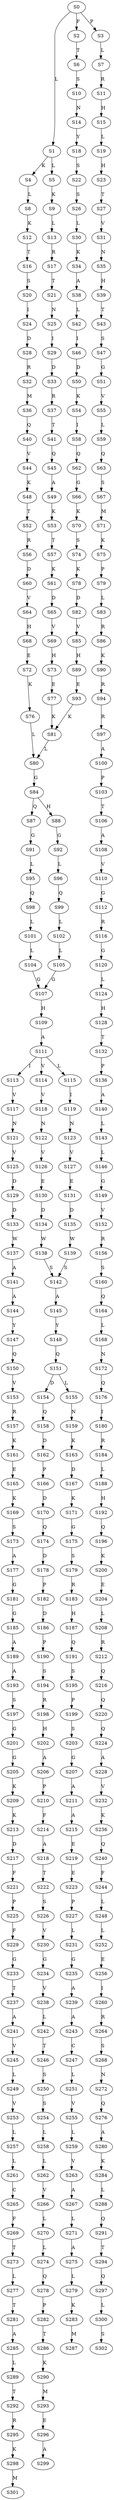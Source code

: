 strict digraph  {
	S0 -> S1 [ label = L ];
	S0 -> S2 [ label = F ];
	S0 -> S3 [ label = P ];
	S1 -> S4 [ label = K ];
	S1 -> S5 [ label = L ];
	S2 -> S6 [ label = T ];
	S3 -> S7 [ label = L ];
	S4 -> S8 [ label = L ];
	S5 -> S9 [ label = K ];
	S6 -> S10 [ label = S ];
	S7 -> S11 [ label = R ];
	S8 -> S12 [ label = K ];
	S9 -> S13 [ label = L ];
	S10 -> S14 [ label = N ];
	S11 -> S15 [ label = H ];
	S12 -> S16 [ label = T ];
	S13 -> S17 [ label = R ];
	S14 -> S18 [ label = Y ];
	S15 -> S19 [ label = L ];
	S16 -> S20 [ label = S ];
	S17 -> S21 [ label = T ];
	S18 -> S22 [ label = S ];
	S19 -> S23 [ label = H ];
	S20 -> S24 [ label = I ];
	S21 -> S25 [ label = N ];
	S22 -> S26 [ label = S ];
	S23 -> S27 [ label = T ];
	S24 -> S28 [ label = D ];
	S25 -> S29 [ label = I ];
	S26 -> S30 [ label = L ];
	S27 -> S31 [ label = V ];
	S28 -> S32 [ label = R ];
	S29 -> S33 [ label = D ];
	S30 -> S34 [ label = K ];
	S31 -> S35 [ label = N ];
	S32 -> S36 [ label = M ];
	S33 -> S37 [ label = R ];
	S34 -> S38 [ label = A ];
	S35 -> S39 [ label = H ];
	S36 -> S40 [ label = Q ];
	S37 -> S41 [ label = T ];
	S38 -> S42 [ label = L ];
	S39 -> S43 [ label = T ];
	S40 -> S44 [ label = V ];
	S41 -> S45 [ label = Q ];
	S42 -> S46 [ label = I ];
	S43 -> S47 [ label = S ];
	S44 -> S48 [ label = K ];
	S45 -> S49 [ label = A ];
	S46 -> S50 [ label = D ];
	S47 -> S51 [ label = G ];
	S48 -> S52 [ label = T ];
	S49 -> S53 [ label = K ];
	S50 -> S54 [ label = K ];
	S51 -> S55 [ label = V ];
	S52 -> S56 [ label = R ];
	S53 -> S57 [ label = T ];
	S54 -> S58 [ label = I ];
	S55 -> S59 [ label = L ];
	S56 -> S60 [ label = D ];
	S57 -> S61 [ label = K ];
	S58 -> S62 [ label = Q ];
	S59 -> S63 [ label = Q ];
	S60 -> S64 [ label = V ];
	S61 -> S65 [ label = D ];
	S62 -> S66 [ label = G ];
	S63 -> S67 [ label = S ];
	S64 -> S68 [ label = H ];
	S65 -> S69 [ label = V ];
	S66 -> S70 [ label = K ];
	S67 -> S71 [ label = M ];
	S68 -> S72 [ label = E ];
	S69 -> S73 [ label = H ];
	S70 -> S74 [ label = S ];
	S71 -> S75 [ label = K ];
	S72 -> S76 [ label = K ];
	S73 -> S77 [ label = E ];
	S74 -> S78 [ label = K ];
	S75 -> S79 [ label = P ];
	S76 -> S80 [ label = L ];
	S77 -> S81 [ label = K ];
	S78 -> S82 [ label = D ];
	S79 -> S83 [ label = L ];
	S80 -> S84 [ label = G ];
	S81 -> S80 [ label = L ];
	S82 -> S85 [ label = V ];
	S83 -> S86 [ label = R ];
	S84 -> S87 [ label = Q ];
	S84 -> S88 [ label = H ];
	S85 -> S89 [ label = H ];
	S86 -> S90 [ label = K ];
	S87 -> S91 [ label = G ];
	S88 -> S92 [ label = G ];
	S89 -> S93 [ label = E ];
	S90 -> S94 [ label = R ];
	S91 -> S95 [ label = L ];
	S92 -> S96 [ label = L ];
	S93 -> S81 [ label = K ];
	S94 -> S97 [ label = R ];
	S95 -> S98 [ label = Q ];
	S96 -> S99 [ label = Q ];
	S97 -> S100 [ label = A ];
	S98 -> S101 [ label = L ];
	S99 -> S102 [ label = L ];
	S100 -> S103 [ label = P ];
	S101 -> S104 [ label = L ];
	S102 -> S105 [ label = L ];
	S103 -> S106 [ label = T ];
	S104 -> S107 [ label = G ];
	S105 -> S107 [ label = G ];
	S106 -> S108 [ label = A ];
	S107 -> S109 [ label = H ];
	S108 -> S110 [ label = V ];
	S109 -> S111 [ label = A ];
	S110 -> S112 [ label = G ];
	S111 -> S113 [ label = I ];
	S111 -> S114 [ label = V ];
	S111 -> S115 [ label = L ];
	S112 -> S116 [ label = R ];
	S113 -> S117 [ label = V ];
	S114 -> S118 [ label = V ];
	S115 -> S119 [ label = I ];
	S116 -> S120 [ label = G ];
	S117 -> S121 [ label = N ];
	S118 -> S122 [ label = N ];
	S119 -> S123 [ label = N ];
	S120 -> S124 [ label = L ];
	S121 -> S125 [ label = V ];
	S122 -> S126 [ label = V ];
	S123 -> S127 [ label = V ];
	S124 -> S128 [ label = H ];
	S125 -> S129 [ label = D ];
	S126 -> S130 [ label = E ];
	S127 -> S131 [ label = E ];
	S128 -> S132 [ label = T ];
	S129 -> S133 [ label = D ];
	S130 -> S134 [ label = D ];
	S131 -> S135 [ label = D ];
	S132 -> S136 [ label = P ];
	S133 -> S137 [ label = W ];
	S134 -> S138 [ label = W ];
	S135 -> S139 [ label = W ];
	S136 -> S140 [ label = A ];
	S137 -> S141 [ label = A ];
	S138 -> S142 [ label = S ];
	S139 -> S142 [ label = S ];
	S140 -> S143 [ label = L ];
	S141 -> S144 [ label = A ];
	S142 -> S145 [ label = A ];
	S143 -> S146 [ label = L ];
	S144 -> S147 [ label = Y ];
	S145 -> S148 [ label = Y ];
	S146 -> S149 [ label = G ];
	S147 -> S150 [ label = Q ];
	S148 -> S151 [ label = Q ];
	S149 -> S152 [ label = V ];
	S150 -> S153 [ label = V ];
	S151 -> S154 [ label = D ];
	S151 -> S155 [ label = L ];
	S152 -> S156 [ label = R ];
	S153 -> S157 [ label = R ];
	S154 -> S158 [ label = Q ];
	S155 -> S159 [ label = N ];
	S156 -> S160 [ label = S ];
	S157 -> S161 [ label = K ];
	S158 -> S162 [ label = D ];
	S159 -> S163 [ label = K ];
	S160 -> S164 [ label = Q ];
	S161 -> S165 [ label = E ];
	S162 -> S166 [ label = P ];
	S163 -> S167 [ label = D ];
	S164 -> S168 [ label = L ];
	S165 -> S169 [ label = K ];
	S166 -> S170 [ label = D ];
	S167 -> S171 [ label = K ];
	S168 -> S172 [ label = N ];
	S169 -> S173 [ label = S ];
	S170 -> S174 [ label = Q ];
	S171 -> S175 [ label = G ];
	S172 -> S176 [ label = Q ];
	S173 -> S177 [ label = A ];
	S174 -> S178 [ label = D ];
	S175 -> S179 [ label = S ];
	S176 -> S180 [ label = I ];
	S177 -> S181 [ label = G ];
	S178 -> S182 [ label = P ];
	S179 -> S183 [ label = R ];
	S180 -> S184 [ label = R ];
	S181 -> S185 [ label = G ];
	S182 -> S186 [ label = D ];
	S183 -> S187 [ label = H ];
	S184 -> S188 [ label = L ];
	S185 -> S189 [ label = A ];
	S186 -> S190 [ label = P ];
	S187 -> S191 [ label = Q ];
	S188 -> S192 [ label = H ];
	S189 -> S193 [ label = A ];
	S190 -> S194 [ label = S ];
	S191 -> S195 [ label = S ];
	S192 -> S196 [ label = Q ];
	S193 -> S197 [ label = S ];
	S194 -> S198 [ label = R ];
	S195 -> S199 [ label = P ];
	S196 -> S200 [ label = K ];
	S197 -> S201 [ label = G ];
	S198 -> S202 [ label = H ];
	S199 -> S203 [ label = S ];
	S200 -> S204 [ label = E ];
	S201 -> S205 [ label = G ];
	S202 -> S206 [ label = A ];
	S203 -> S207 [ label = G ];
	S204 -> S208 [ label = L ];
	S205 -> S209 [ label = K ];
	S206 -> S210 [ label = P ];
	S207 -> S211 [ label = A ];
	S208 -> S212 [ label = R ];
	S209 -> S213 [ label = K ];
	S210 -> S214 [ label = F ];
	S211 -> S215 [ label = A ];
	S212 -> S216 [ label = Q ];
	S213 -> S217 [ label = D ];
	S214 -> S218 [ label = A ];
	S215 -> S219 [ label = E ];
	S216 -> S220 [ label = Q ];
	S217 -> S221 [ label = F ];
	S218 -> S222 [ label = T ];
	S219 -> S223 [ label = E ];
	S220 -> S224 [ label = Q ];
	S221 -> S225 [ label = P ];
	S222 -> S226 [ label = S ];
	S223 -> S227 [ label = P ];
	S224 -> S228 [ label = A ];
	S225 -> S229 [ label = F ];
	S226 -> S230 [ label = V ];
	S227 -> S231 [ label = L ];
	S228 -> S232 [ label = V ];
	S229 -> S233 [ label = G ];
	S230 -> S234 [ label = G ];
	S231 -> S235 [ label = G ];
	S232 -> S236 [ label = K ];
	S233 -> S237 [ label = T ];
	S234 -> S238 [ label = V ];
	S235 -> S239 [ label = A ];
	S236 -> S240 [ label = Q ];
	S237 -> S241 [ label = A ];
	S238 -> S242 [ label = L ];
	S239 -> S243 [ label = A ];
	S240 -> S244 [ label = F ];
	S241 -> S245 [ label = V ];
	S242 -> S246 [ label = T ];
	S243 -> S247 [ label = C ];
	S244 -> S248 [ label = L ];
	S245 -> S249 [ label = L ];
	S246 -> S250 [ label = S ];
	S247 -> S251 [ label = L ];
	S248 -> S252 [ label = L ];
	S249 -> S253 [ label = V ];
	S250 -> S254 [ label = S ];
	S251 -> S255 [ label = V ];
	S252 -> S256 [ label = E ];
	S253 -> S257 [ label = L ];
	S254 -> S258 [ label = L ];
	S255 -> S259 [ label = L ];
	S256 -> S260 [ label = I ];
	S257 -> S261 [ label = L ];
	S258 -> S262 [ label = L ];
	S259 -> S263 [ label = V ];
	S260 -> S264 [ label = R ];
	S261 -> S265 [ label = C ];
	S262 -> S266 [ label = V ];
	S263 -> S267 [ label = A ];
	S264 -> S268 [ label = S ];
	S265 -> S269 [ label = F ];
	S266 -> S270 [ label = L ];
	S267 -> S271 [ label = L ];
	S268 -> S272 [ label = N ];
	S269 -> S273 [ label = T ];
	S270 -> S274 [ label = L ];
	S271 -> S275 [ label = A ];
	S272 -> S276 [ label = Q ];
	S273 -> S277 [ label = L ];
	S274 -> S278 [ label = Q ];
	S275 -> S279 [ label = L ];
	S276 -> S280 [ label = A ];
	S277 -> S281 [ label = T ];
	S278 -> S282 [ label = P ];
	S279 -> S283 [ label = K ];
	S280 -> S284 [ label = K ];
	S281 -> S285 [ label = A ];
	S282 -> S286 [ label = T ];
	S283 -> S287 [ label = M ];
	S284 -> S288 [ label = L ];
	S285 -> S289 [ label = L ];
	S286 -> S290 [ label = K ];
	S288 -> S291 [ label = Q ];
	S289 -> S292 [ label = T ];
	S290 -> S293 [ label = M ];
	S291 -> S294 [ label = T ];
	S292 -> S295 [ label = R ];
	S293 -> S296 [ label = E ];
	S294 -> S297 [ label = Q ];
	S295 -> S298 [ label = K ];
	S296 -> S299 [ label = A ];
	S297 -> S300 [ label = L ];
	S298 -> S301 [ label = M ];
	S300 -> S302 [ label = S ];
}
